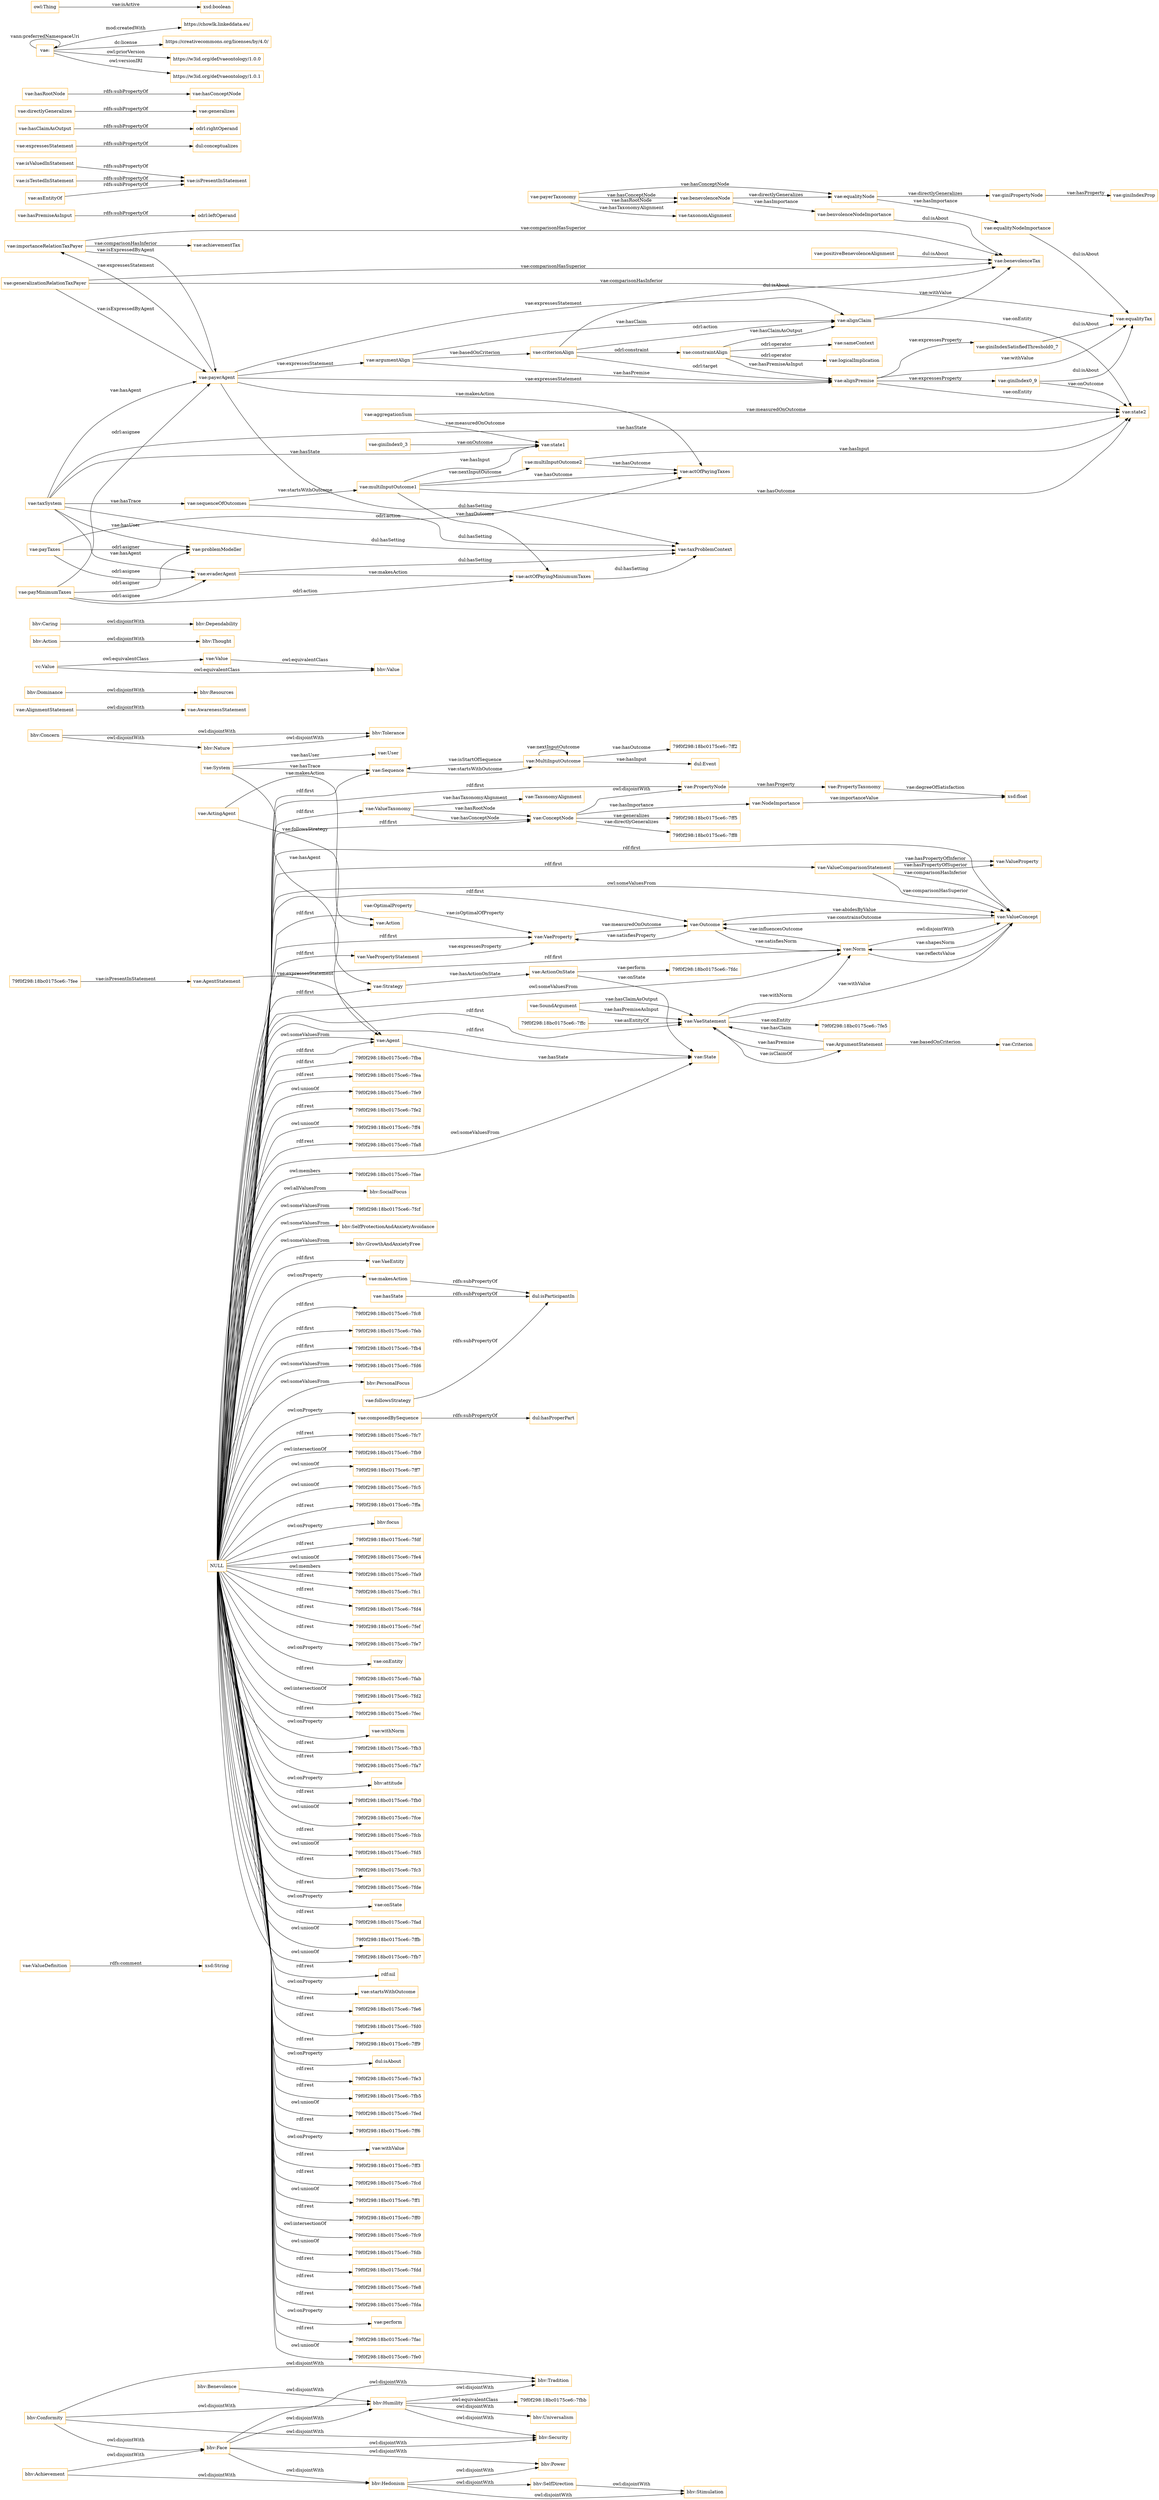 digraph ar2dtool_diagram { 
rankdir=LR;
size="1501"
node [shape = rectangle, color="orange"]; "bhv:Stimulation" "vae:ValueDefinition" "vae:PropertyTaxonomy" "bhv:Tolerance" "vae:VaeProperty" "79f0f298:18bc0175ce6:-7fba" "vae:ConceptNode" "vae:Sequence" "bhv:Tradition" "vae:AlignmentStatement" "bhv:SocialFocus" "bhv:Dominance" "vae:MultiInputOutcome" "vae:AwarenessStatement" "bhv:Security" "bhv:SelfDirection" "79f0f298:18bc0175ce6:-7fdc" "79f0f298:18bc0175ce6:-7fee" "vae:System" "vae:AgentStatement" "vae:Outcome" "vae:Value" "79f0f298:18bc0175ce6:-7fcf" "bhv:SelfProtectionAndAnxietyAvoidance" "vae:Criterion" "vae:ArgumentStatement" "vae:ValueProperty" "vae:ValueComparisonStatement" "bhv:Hedonism" "vae:VaeStatement" "bhv:Concern" "79f0f298:18bc0175ce6:-7ff5" "vae:State" "vae:SoundArgument" "vae:ValueConcept" "bhv:GrowthAndAnxietyFree" "vc:Value" "vae:VaeEntity" "bhv:Thought" "79f0f298:18bc0175ce6:-7fc8" "bhv:Humility" "vae:Strategy" "79f0f298:18bc0175ce6:-7ff8" "vae:ActingAgent" "bhv:Power" "bhv:Nature" "bhv:Benevolence" "bhv:Achievement" "79f0f298:18bc0175ce6:-7fe5" "79f0f298:18bc0175ce6:-7ff2" "vae:Norm" "79f0f298:18bc0175ce6:-7fbb" "bhv:Action" "vae:OptimalProperty" "vae:TaxonomyAlignment" "79f0f298:18bc0175ce6:-7feb" "bhv:Caring" "bhv:Resources" "bhv:Face" "vae:ValueTaxonomy" "vae:User" "dul:Event" "bhv:Dependability" "bhv:Value" "bhv:Conformity" "vae:VaePropertyStatement" "79f0f298:18bc0175ce6:-7ffc" "79f0f298:18bc0175ce6:-7fb4" "vae:Agent" "vae:Action" "vae:NodeImportance" "vae:ActionOnState" "bhv:Universalism" "79f0f298:18bc0175ce6:-7fd6" "vae:PropertyNode" "bhv:PersonalFocus" ; /*classes style*/
	"vae:importanceRelationTaxPayer" -> "vae:payerAgent" [ label = "vae:isExpressedByAgent" ];
	"vae:importanceRelationTaxPayer" -> "vae:benevolenceTax" [ label = "vae:comparisonHasSuperior" ];
	"vae:importanceRelationTaxPayer" -> "vae:achievementTax" [ label = "vae:comparisonHasInferior" ];
	"vae:actOfPayingMiniumumTaxes" -> "vae:taxProblemContext" [ label = "dul:hasSetting" ];
	"vae:equalityNodeImportance" -> "vae:equalityTax" [ label = "dul:isAbout" ];
	"vae:composedBySequence" -> "dul:hasProperPart" [ label = "rdfs:subPropertyOf" ];
	"bhv:Face" -> "bhv:Tradition" [ label = "owl:disjointWith" ];
	"bhv:Face" -> "bhv:Security" [ label = "owl:disjointWith" ];
	"bhv:Face" -> "bhv:Power" [ label = "owl:disjointWith" ];
	"bhv:Face" -> "bhv:Humility" [ label = "owl:disjointWith" ];
	"bhv:Face" -> "bhv:Hedonism" [ label = "owl:disjointWith" ];
	"vae:payerAgent" -> "vae:actOfPayingTaxes" [ label = "vae:makesAction" ];
	"vae:payerAgent" -> "vae:importanceRelationTaxPayer" [ label = "vae:expressesStatement" ];
	"vae:payerAgent" -> "vae:argumentAlign" [ label = "vae:expressesStatement" ];
	"vae:payerAgent" -> "vae:alignPremise" [ label = "vae:expressesStatement" ];
	"vae:payerAgent" -> "vae:alignClaim" [ label = "vae:expressesStatement" ];
	"vae:payerAgent" -> "vae:taxProblemContext" [ label = "dul:hasSetting" ];
	"vae:payMinimumTaxes" -> "vae:problemModeller" [ label = "odrl:asigner" ];
	"vae:payMinimumTaxes" -> "vae:payerAgent" [ label = "odrl:asignee" ];
	"vae:payMinimumTaxes" -> "vae:evaderAgent" [ label = "odrl:asignee" ];
	"vae:payMinimumTaxes" -> "vae:actOfPayingMiniumumTaxes" [ label = "odrl:action" ];
	"vae:giniPropertyNode" -> "vae:giniIndexProp" [ label = "vae:hasProperty" ];
	"vae:hasState" -> "dul:isParticipantIn" [ label = "rdfs:subPropertyOf" ];
	"vae:payerTaxonomy" -> "vae:taxonomAlignment" [ label = "vae:hasTaxonomyAlignment" ];
	"vae:payerTaxonomy" -> "vae:benevolenceNode" [ label = "vae:hasRootNode" ];
	"vae:payerTaxonomy" -> "vae:equalityNode" [ label = "vae:hasConceptNode" ];
	"vae:payerTaxonomy" -> "vae:benevolenceNode" [ label = "vae:hasConceptNode" ];
	"vae:followsStrategy" -> "dul:isParticipantIn" [ label = "rdfs:subPropertyOf" ];
	"vae:Norm" -> "vae:ValueConcept" [ label = "owl:disjointWith" ];
	"vae:hasPremiseAsInput" -> "odrl:leftOperand" [ label = "rdfs:subPropertyOf" ];
	"vae:constraintAlign" -> "vae:alignPremise" [ label = "vae:hasPremiseAsInput" ];
	"vae:constraintAlign" -> "vae:alignClaim" [ label = "vae:hasClaimAsOutput" ];
	"vae:constraintAlign" -> "vae:sameContext" [ label = "odrl:operator" ];
	"vae:constraintAlign" -> "vae:logicalImplication" [ label = "odrl:operator" ];
	"vae:positiveBenevolenceAlignment" -> "vae:benevolenceTax" [ label = "dul:isAbout" ];
	"bhv:Nature" -> "bhv:Tolerance" [ label = "owl:disjointWith" ];
	"vae:giniIndexSatisfiedThreshold0_7" -> "vae:equalityTax" [ label = "dul:isAbout" ];
	"vae:makesAction" -> "dul:isParticipantIn" [ label = "rdfs:subPropertyOf" ];
	"vae:taxSystem" -> "vae:problemModeller" [ label = "vae:hasUser" ];
	"vae:taxSystem" -> "vae:sequenceOfOutcomes" [ label = "vae:hasTrace" ];
	"vae:taxSystem" -> "vae:state2" [ label = "vae:hasState" ];
	"vae:taxSystem" -> "vae:state1" [ label = "vae:hasState" ];
	"vae:taxSystem" -> "vae:payerAgent" [ label = "vae:hasAgent" ];
	"vae:taxSystem" -> "vae:evaderAgent" [ label = "vae:hasAgent" ];
	"vae:taxSystem" -> "vae:taxProblemContext" [ label = "dul:hasSetting" ];
	"vae:benevolenceNode" -> "vae:benvolenceNodeImportance" [ label = "vae:hasImportance" ];
	"vae:benevolenceNode" -> "vae:equalityNode" [ label = "vae:directlyGeneralizes" ];
	"bhv:Benevolence" -> "bhv:Humility" [ label = "owl:disjointWith" ];
	"vae:isValuedInStatement" -> "vae:isPresentInStatement" [ label = "rdfs:subPropertyOf" ];
	"bhv:Caring" -> "bhv:Dependability" [ label = "owl:disjointWith" ];
	"bhv:Concern" -> "bhv:Tolerance" [ label = "owl:disjointWith" ];
	"bhv:Concern" -> "bhv:Nature" [ label = "owl:disjointWith" ];
	"vae:isTestedInStatement" -> "vae:isPresentInStatement" [ label = "rdfs:subPropertyOf" ];
	"vae:benvolenceNodeImportance" -> "vae:benevolenceTax" [ label = "dul:isAbout" ];
	"bhv:Achievement" -> "bhv:Hedonism" [ label = "owl:disjointWith" ];
	"bhv:Achievement" -> "bhv:Face" [ label = "owl:disjointWith" ];
	"vae:expressesStatement" -> "dul:conceptualizes" [ label = "rdfs:subPropertyOf" ];
	"vae:criterionAlign" -> "vae:alignPremise" [ label = "odrl:target" ];
	"vae:criterionAlign" -> "vae:constraintAlign" [ label = "odrl:constraint" ];
	"vae:criterionAlign" -> "vae:alignClaim" [ label = "odrl:action" ];
	"vae:criterionAlign" -> "vae:benevolenceTax" [ label = "dul:isAbout" ];
	"vae:alignClaim" -> "vae:benevolenceTax" [ label = "vae:withValue" ];
	"vae:alignClaim" -> "vae:state2" [ label = "vae:onEntity" ];
	"vae:argumentAlign" -> "vae:alignPremise" [ label = "vae:hasPremise" ];
	"vae:argumentAlign" -> "vae:alignClaim" [ label = "vae:hasClaim" ];
	"vae:argumentAlign" -> "vae:criterionAlign" [ label = "vae:basedOnCriterion" ];
	"bhv:Action" -> "bhv:Thought" [ label = "owl:disjointWith" ];
	"vae:hasClaimAsOutput" -> "odrl:rightOperand" [ label = "rdfs:subPropertyOf" ];
	"vae:alignPremise" -> "vae:equalityTax" [ label = "vae:withValue" ];
	"vae:alignPremise" -> "vae:state2" [ label = "vae:onEntity" ];
	"vae:alignPremise" -> "vae:giniIndexSatisfiedThreshold0_7" [ label = "vae:expressesProperty" ];
	"vae:alignPremise" -> "vae:giniIndex0_9" [ label = "vae:expressesProperty" ];
	"vae:equalityNode" -> "vae:equalityNodeImportance" [ label = "vae:hasImportance" ];
	"vae:equalityNode" -> "vae:giniPropertyNode" [ label = "vae:directlyGeneralizes" ];
	"vae:asEntityOf" -> "vae:isPresentInStatement" [ label = "rdfs:subPropertyOf" ];
	"NULL" -> "79f0f298:18bc0175ce6:-7fc8" [ label = "rdf:first" ];
	"NULL" -> "79f0f298:18bc0175ce6:-7fc7" [ label = "rdf:rest" ];
	"NULL" -> "79f0f298:18bc0175ce6:-7fd6" [ label = "owl:someValuesFrom" ];
	"NULL" -> "79f0f298:18bc0175ce6:-7fb9" [ label = "owl:intersectionOf" ];
	"NULL" -> "79f0f298:18bc0175ce6:-7ff7" [ label = "owl:unionOf" ];
	"NULL" -> "vae:Agent" [ label = "owl:someValuesFrom" ];
	"NULL" -> "79f0f298:18bc0175ce6:-7fcf" [ label = "owl:someValuesFrom" ];
	"NULL" -> "79f0f298:18bc0175ce6:-7fc5" [ label = "owl:unionOf" ];
	"NULL" -> "79f0f298:18bc0175ce6:-7ffa" [ label = "rdf:rest" ];
	"NULL" -> "bhv:focus" [ label = "owl:onProperty" ];
	"NULL" -> "79f0f298:18bc0175ce6:-7fdf" [ label = "rdf:rest" ];
	"NULL" -> "79f0f298:18bc0175ce6:-7fe4" [ label = "owl:unionOf" ];
	"NULL" -> "79f0f298:18bc0175ce6:-7fa9" [ label = "owl:members" ];
	"NULL" -> "79f0f298:18bc0175ce6:-7fc1" [ label = "rdf:rest" ];
	"NULL" -> "vae:Outcome" [ label = "rdf:first" ];
	"NULL" -> "79f0f298:18bc0175ce6:-7fba" [ label = "rdf:first" ];
	"NULL" -> "79f0f298:18bc0175ce6:-7fd4" [ label = "rdf:rest" ];
	"NULL" -> "79f0f298:18bc0175ce6:-7fef" [ label = "rdf:rest" ];
	"NULL" -> "79f0f298:18bc0175ce6:-7fe7" [ label = "rdf:rest" ];
	"NULL" -> "vae:onEntity" [ label = "owl:onProperty" ];
	"NULL" -> "79f0f298:18bc0175ce6:-7fab" [ label = "rdf:rest" ];
	"NULL" -> "79f0f298:18bc0175ce6:-7fd2" [ label = "owl:intersectionOf" ];
	"NULL" -> "79f0f298:18bc0175ce6:-7fec" [ label = "rdf:rest" ];
	"NULL" -> "vae:ValueTaxonomy" [ label = "rdf:first" ];
	"NULL" -> "vae:Sequence" [ label = "rdf:first" ];
	"NULL" -> "vae:withNorm" [ label = "owl:onProperty" ];
	"NULL" -> "79f0f298:18bc0175ce6:-7fb3" [ label = "rdf:rest" ];
	"NULL" -> "79f0f298:18bc0175ce6:-7fa7" [ label = "rdf:rest" ];
	"NULL" -> "vae:ValueComparisonStatement" [ label = "rdf:first" ];
	"NULL" -> "vae:Norm" [ label = "owl:someValuesFrom" ];
	"NULL" -> "bhv:attitude" [ label = "owl:onProperty" ];
	"NULL" -> "79f0f298:18bc0175ce6:-7fb0" [ label = "rdf:rest" ];
	"NULL" -> "79f0f298:18bc0175ce6:-7fce" [ label = "owl:unionOf" ];
	"NULL" -> "79f0f298:18bc0175ce6:-7fcb" [ label = "rdf:rest" ];
	"NULL" -> "vae:ValueConcept" [ label = "rdf:first" ];
	"NULL" -> "79f0f298:18bc0175ce6:-7fd5" [ label = "owl:unionOf" ];
	"NULL" -> "79f0f298:18bc0175ce6:-7fc3" [ label = "rdf:rest" ];
	"NULL" -> "bhv:SelfProtectionAndAnxietyAvoidance" [ label = "owl:someValuesFrom" ];
	"NULL" -> "bhv:SocialFocus" [ label = "owl:allValuesFrom" ];
	"NULL" -> "79f0f298:18bc0175ce6:-7fde" [ label = "rdf:rest" ];
	"NULL" -> "vae:PropertyNode" [ label = "rdf:first" ];
	"NULL" -> "vae:VaeEntity" [ label = "rdf:first" ];
	"NULL" -> "vae:onState" [ label = "owl:onProperty" ];
	"NULL" -> "79f0f298:18bc0175ce6:-7fad" [ label = "rdf:rest" ];
	"NULL" -> "79f0f298:18bc0175ce6:-7ffb" [ label = "owl:unionOf" ];
	"NULL" -> "79f0f298:18bc0175ce6:-7fb7" [ label = "owl:unionOf" ];
	"NULL" -> "rdf:nil" [ label = "rdf:rest" ];
	"NULL" -> "vae:startsWithOutcome" [ label = "owl:onProperty" ];
	"NULL" -> "79f0f298:18bc0175ce6:-7fe6" [ label = "rdf:rest" ];
	"NULL" -> "vae:Agent" [ label = "rdf:first" ];
	"NULL" -> "vae:ValueConcept" [ label = "owl:someValuesFrom" ];
	"NULL" -> "vae:VaeProperty" [ label = "rdf:first" ];
	"NULL" -> "79f0f298:18bc0175ce6:-7fd0" [ label = "rdf:rest" ];
	"NULL" -> "79f0f298:18bc0175ce6:-7fb4" [ label = "rdf:first" ];
	"NULL" -> "79f0f298:18bc0175ce6:-7ff9" [ label = "rdf:rest" ];
	"NULL" -> "79f0f298:18bc0175ce6:-7feb" [ label = "rdf:first" ];
	"NULL" -> "dul:isAbout" [ label = "owl:onProperty" ];
	"NULL" -> "79f0f298:18bc0175ce6:-7fe3" [ label = "rdf:rest" ];
	"NULL" -> "79f0f298:18bc0175ce6:-7fb5" [ label = "rdf:rest" ];
	"NULL" -> "vae:ConceptNode" [ label = "rdf:first" ];
	"NULL" -> "79f0f298:18bc0175ce6:-7fed" [ label = "owl:unionOf" ];
	"NULL" -> "79f0f298:18bc0175ce6:-7ff6" [ label = "rdf:rest" ];
	"NULL" -> "bhv:GrowthAndAnxietyFree" [ label = "owl:someValuesFrom" ];
	"NULL" -> "vae:makesAction" [ label = "owl:onProperty" ];
	"NULL" -> "vae:withValue" [ label = "owl:onProperty" ];
	"NULL" -> "79f0f298:18bc0175ce6:-7ff3" [ label = "rdf:rest" ];
	"NULL" -> "79f0f298:18bc0175ce6:-7fcd" [ label = "rdf:rest" ];
	"NULL" -> "79f0f298:18bc0175ce6:-7ff1" [ label = "owl:unionOf" ];
	"NULL" -> "79f0f298:18bc0175ce6:-7ff0" [ label = "rdf:rest" ];
	"NULL" -> "vae:composedBySequence" [ label = "owl:onProperty" ];
	"NULL" -> "79f0f298:18bc0175ce6:-7fc9" [ label = "owl:intersectionOf" ];
	"NULL" -> "79f0f298:18bc0175ce6:-7fdb" [ label = "owl:unionOf" ];
	"NULL" -> "vae:State" [ label = "owl:someValuesFrom" ];
	"NULL" -> "79f0f298:18bc0175ce6:-7fdd" [ label = "rdf:rest" ];
	"NULL" -> "79f0f298:18bc0175ce6:-7fe8" [ label = "rdf:rest" ];
	"NULL" -> "79f0f298:18bc0175ce6:-7fda" [ label = "rdf:rest" ];
	"NULL" -> "vae:Action" [ label = "rdf:first" ];
	"NULL" -> "vae:perform" [ label = "owl:onProperty" ];
	"NULL" -> "79f0f298:18bc0175ce6:-7fac" [ label = "rdf:rest" ];
	"NULL" -> "vae:Norm" [ label = "rdf:first" ];
	"NULL" -> "79f0f298:18bc0175ce6:-7fe0" [ label = "owl:unionOf" ];
	"NULL" -> "79f0f298:18bc0175ce6:-7fea" [ label = "rdf:rest" ];
	"NULL" -> "79f0f298:18bc0175ce6:-7fe9" [ label = "owl:unionOf" ];
	"NULL" -> "79f0f298:18bc0175ce6:-7fe2" [ label = "rdf:rest" ];
	"NULL" -> "vae:Strategy" [ label = "rdf:first" ];
	"NULL" -> "79f0f298:18bc0175ce6:-7ff4" [ label = "owl:unionOf" ];
	"NULL" -> "vae:State" [ label = "rdf:first" ];
	"NULL" -> "vae:VaeStatement" [ label = "rdf:first" ];
	"NULL" -> "79f0f298:18bc0175ce6:-7fa8" [ label = "rdf:rest" ];
	"NULL" -> "vae:VaePropertyStatement" [ label = "rdf:first" ];
	"NULL" -> "79f0f298:18bc0175ce6:-7fae" [ label = "owl:members" ];
	"NULL" -> "bhv:PersonalFocus" [ label = "owl:someValuesFrom" ];
	"bhv:Conformity" -> "bhv:Tradition" [ label = "owl:disjointWith" ];
	"bhv:Conformity" -> "bhv:Security" [ label = "owl:disjointWith" ];
	"bhv:Conformity" -> "bhv:Humility" [ label = "owl:disjointWith" ];
	"bhv:Conformity" -> "bhv:Face" [ label = "owl:disjointWith" ];
	"vae:sequenceOfOutcomes" -> "vae:multiInputOutcome1" [ label = "vae:startsWithOutcome" ];
	"vae:sequenceOfOutcomes" -> "vae:taxProblemContext" [ label = "dul:hasSetting" ];
	"vae:directlyGeneralizes" -> "vae:generalizes" [ label = "rdfs:subPropertyOf" ];
	"vae:hasRootNode" -> "vae:hasConceptNode" [ label = "rdfs:subPropertyOf" ];
	"vae:generalizationRelationTaxPayer" -> "vae:payerAgent" [ label = "vae:isExpressedByAgent" ];
	"vae:generalizationRelationTaxPayer" -> "vae:benevolenceTax" [ label = "vae:comparisonHasSuperior" ];
	"vae:generalizationRelationTaxPayer" -> "vae:equalityTax" [ label = "vae:comparisonHasInferior" ];
	"vae:multiInputOutcome2" -> "vae:actOfPayingTaxes" [ label = "vae:hasOutcome" ];
	"vae:multiInputOutcome2" -> "vae:state2" [ label = "vae:hasInput" ];
	"bhv:Dominance" -> "bhv:Resources" [ label = "owl:disjointWith" ];
	"vae:" -> "https://chowlk.linkeddata.es/" [ label = "mod:createdWith" ];
	"vae:" -> "https://creativecommons.org/licenses/by/4.0/" [ label = "dc:license" ];
	"vae:" -> "vae:" [ label = "vann:preferredNamespaceUri" ];
	"vae:" -> "https://w3id.org/def/vaeontology/1.0.0" [ label = "owl:priorVersion" ];
	"vae:" -> "https://w3id.org/def/vaeontology/1.0.1" [ label = "owl:versionIRI" ];
	"vae:ConceptNode" -> "vae:PropertyNode" [ label = "owl:disjointWith" ];
	"vae:giniIndex0_9" -> "vae:state2" [ label = "vae:onOutcome" ];
	"vae:giniIndex0_9" -> "vae:equalityTax" [ label = "dul:isAbout" ];
	"vae:Value" -> "bhv:Value" [ label = "owl:equivalentClass" ];
	"vae:evaderAgent" -> "vae:actOfPayingMiniumumTaxes" [ label = "vae:makesAction" ];
	"vae:evaderAgent" -> "vae:taxProblemContext" [ label = "dul:hasSetting" ];
	"vae:payTaxes" -> "vae:problemModeller" [ label = "odrl:asigner" ];
	"vae:payTaxes" -> "vae:evaderAgent" [ label = "odrl:asignee" ];
	"vae:payTaxes" -> "vae:actOfPayingTaxes" [ label = "odrl:action" ];
	"vae:giniIndex0_3" -> "vae:state1" [ label = "vae:onOutcome" ];
	"vc:Value" -> "bhv:Value" [ label = "owl:equivalentClass" ];
	"vc:Value" -> "vae:Value" [ label = "owl:equivalentClass" ];
	"vae:multiInputOutcome1" -> "vae:multiInputOutcome2" [ label = "vae:nextInputOutcome" ];
	"vae:multiInputOutcome1" -> "vae:state2" [ label = "vae:hasOutcome" ];
	"vae:multiInputOutcome1" -> "vae:actOfPayingTaxes" [ label = "vae:hasOutcome" ];
	"vae:multiInputOutcome1" -> "vae:actOfPayingMiniumumTaxes" [ label = "vae:hasOutcome" ];
	"vae:multiInputOutcome1" -> "vae:state1" [ label = "vae:hasInput" ];
	"bhv:Hedonism" -> "bhv:Stimulation" [ label = "owl:disjointWith" ];
	"bhv:Hedonism" -> "bhv:SelfDirection" [ label = "owl:disjointWith" ];
	"bhv:Hedonism" -> "bhv:Power" [ label = "owl:disjointWith" ];
	"bhv:SelfDirection" -> "bhv:Stimulation" [ label = "owl:disjointWith" ];
	"vae:AlignmentStatement" -> "vae:AwarenessStatement" [ label = "owl:disjointWith" ];
	"bhv:Humility" -> "bhv:Universalism" [ label = "owl:disjointWith" ];
	"bhv:Humility" -> "bhv:Tradition" [ label = "owl:disjointWith" ];
	"bhv:Humility" -> "bhv:Security" [ label = "owl:disjointWith" ];
	"bhv:Humility" -> "79f0f298:18bc0175ce6:-7fbb" [ label = "owl:equivalentClass" ];
	"vae:aggregationSum" -> "vae:state2" [ label = "vae:measuredOnOutcome" ];
	"vae:aggregationSum" -> "vae:state1" [ label = "vae:measuredOnOutcome" ];
	"vae:MultiInputOutcome" -> "vae:Sequence" [ label = "vae:isStartOfSequence" ];
	"vae:SoundArgument" -> "vae:VaeStatement" [ label = "vae:hasClaimAsOutput" ];
	"vae:ActionOnState" -> "79f0f298:18bc0175ce6:-7fdc" [ label = "vae:perform" ];
	"vae:OptimalProperty" -> "vae:VaeProperty" [ label = "vae:isOptimalOfProperty" ];
	"79f0f298:18bc0175ce6:-7ffc" -> "vae:VaeStatement" [ label = "vae:asEntityOf" ];
	"vae:ValueComparisonStatement" -> "vae:ValueProperty" [ label = "vae:hasPropertyOfSuperior" ];
	"vae:Outcome" -> "vae:ValueConcept" [ label = "vae:abidesByValue" ];
	"vae:ValueTaxonomy" -> "vae:TaxonomyAlignment" [ label = "vae:hasTaxonomyAlignment" ];
	"vae:VaePropertyStatement" -> "vae:VaeProperty" [ label = "vae:expressesProperty" ];
	"owl:Thing" -> "xsd:boolean" [ label = "vae:isActive" ];
	"vae:ActingAgent" -> "vae:Strategy" [ label = "vae:followsStrategy" ];
	"vae:ValueTaxonomy" -> "vae:ConceptNode" [ label = "vae:hasRootNode" ];
	"vae:Norm" -> "vae:ValueConcept" [ label = "vae:reflectsValue" ];
	"vae:VaeStatement" -> "79f0f298:18bc0175ce6:-7fe5" [ label = "vae:onEntity" ];
	"vae:AgentStatement" -> "vae:Agent" [ label = "vae:expressesStatement" ];
	"vae:ValueComparisonStatement" -> "vae:ValueConcept" [ label = "vae:comparisonHasInferior" ];
	"vae:MultiInputOutcome" -> "dul:Event" [ label = "vae:hasInput" ];
	"vae:VaeProperty" -> "vae:Outcome" [ label = "vae:measuredOnOutcome" ];
	"vae:ValueComparisonStatement" -> "vae:ValueConcept" [ label = "vae:comparisonHasSuperior" ];
	"vae:Outcome" -> "vae:VaeProperty" [ label = "vae:satisfiesProperty" ];
	"vae:ArgumentStatement" -> "vae:VaeStatement" [ label = "vae:hasClaim" ];
	"vae:ConceptNode" -> "79f0f298:18bc0175ce6:-7ff8" [ label = "vae:directlyGeneralizes" ];
	"vae:ArgumentStatement" -> "vae:VaeStatement" [ label = "vae:hasPremise" ];
	"vae:PropertyNode" -> "vae:PropertyTaxonomy" [ label = "vae:hasProperty" ];
	"vae:ActionOnState" -> "vae:State" [ label = "vae:onState" ];
	"vae:ConceptNode" -> "vae:NodeImportance" [ label = "vae:hasImportance" ];
	"vae:VaeStatement" -> "vae:ArgumentStatement" [ label = "vae:isClaimOf" ];
	"vae:System" -> "vae:Sequence" [ label = "vae:hasTrace" ];
	"vae:Strategy" -> "vae:ActionOnState" [ label = "vae:hasActionOnState" ];
	"vae:Outcome" -> "vae:Norm" [ label = "vae:satisfiesNorm" ];
	"vae:VaeStatement" -> "vae:Norm" [ label = "vae:withNorm" ];
	"vae:ActingAgent" -> "vae:Action" [ label = "vae:makesAction" ];
	"vae:ArgumentStatement" -> "vae:Criterion" [ label = "vae:basedOnCriterion" ];
	"vae:MultiInputOutcome" -> "79f0f298:18bc0175ce6:-7ff2" [ label = "vae:hasOutcome" ];
	"vae:PropertyTaxonomy" -> "xsd:float" [ label = "vae:degreeOfSatisfaction" ];
	"vae:ValueDefinition" -> "xsd:String" [ label = "rdfs:comment" ];
	"vae:ValueTaxonomy" -> "vae:ConceptNode" [ label = "vae:hasConceptNode" ];
	"vae:NodeImportance" -> "xsd:float" [ label = "vae:importanceValue" ];
	"vae:ValueComparisonStatement" -> "vae:ValueProperty" [ label = "vae:hasPropertyOfInferior" ];
	"vae:ValueConcept" -> "vae:Outcome" [ label = "vae:constrainsOutcome" ];
	"vae:MultiInputOutcome" -> "vae:MultiInputOutcome" [ label = "vae:nextInputOutcome" ];
	"79f0f298:18bc0175ce6:-7fee" -> "vae:AgentStatement" [ label = "vae:isPresentInStatement" ];
	"vae:System" -> "vae:Agent" [ label = "vae:hasAgent" ];
	"vae:Norm" -> "vae:Outcome" [ label = "vae:influencesOutcome" ];
	"vae:System" -> "vae:User" [ label = "vae:hasUser" ];
	"vae:VaeStatement" -> "vae:ValueConcept" [ label = "vae:withValue" ];
	"vae:SoundArgument" -> "vae:VaeStatement" [ label = "vae:hasPremiseAsInput" ];
	"vae:Sequence" -> "vae:MultiInputOutcome" [ label = "vae:startsWithOutcome" ];
	"vae:ConceptNode" -> "79f0f298:18bc0175ce6:-7ff5" [ label = "vae:generalizes" ];
	"vae:Agent" -> "vae:State" [ label = "vae:hasState" ];
	"vae:ValueConcept" -> "vae:Norm" [ label = "vae:shapesNorm" ];

}
